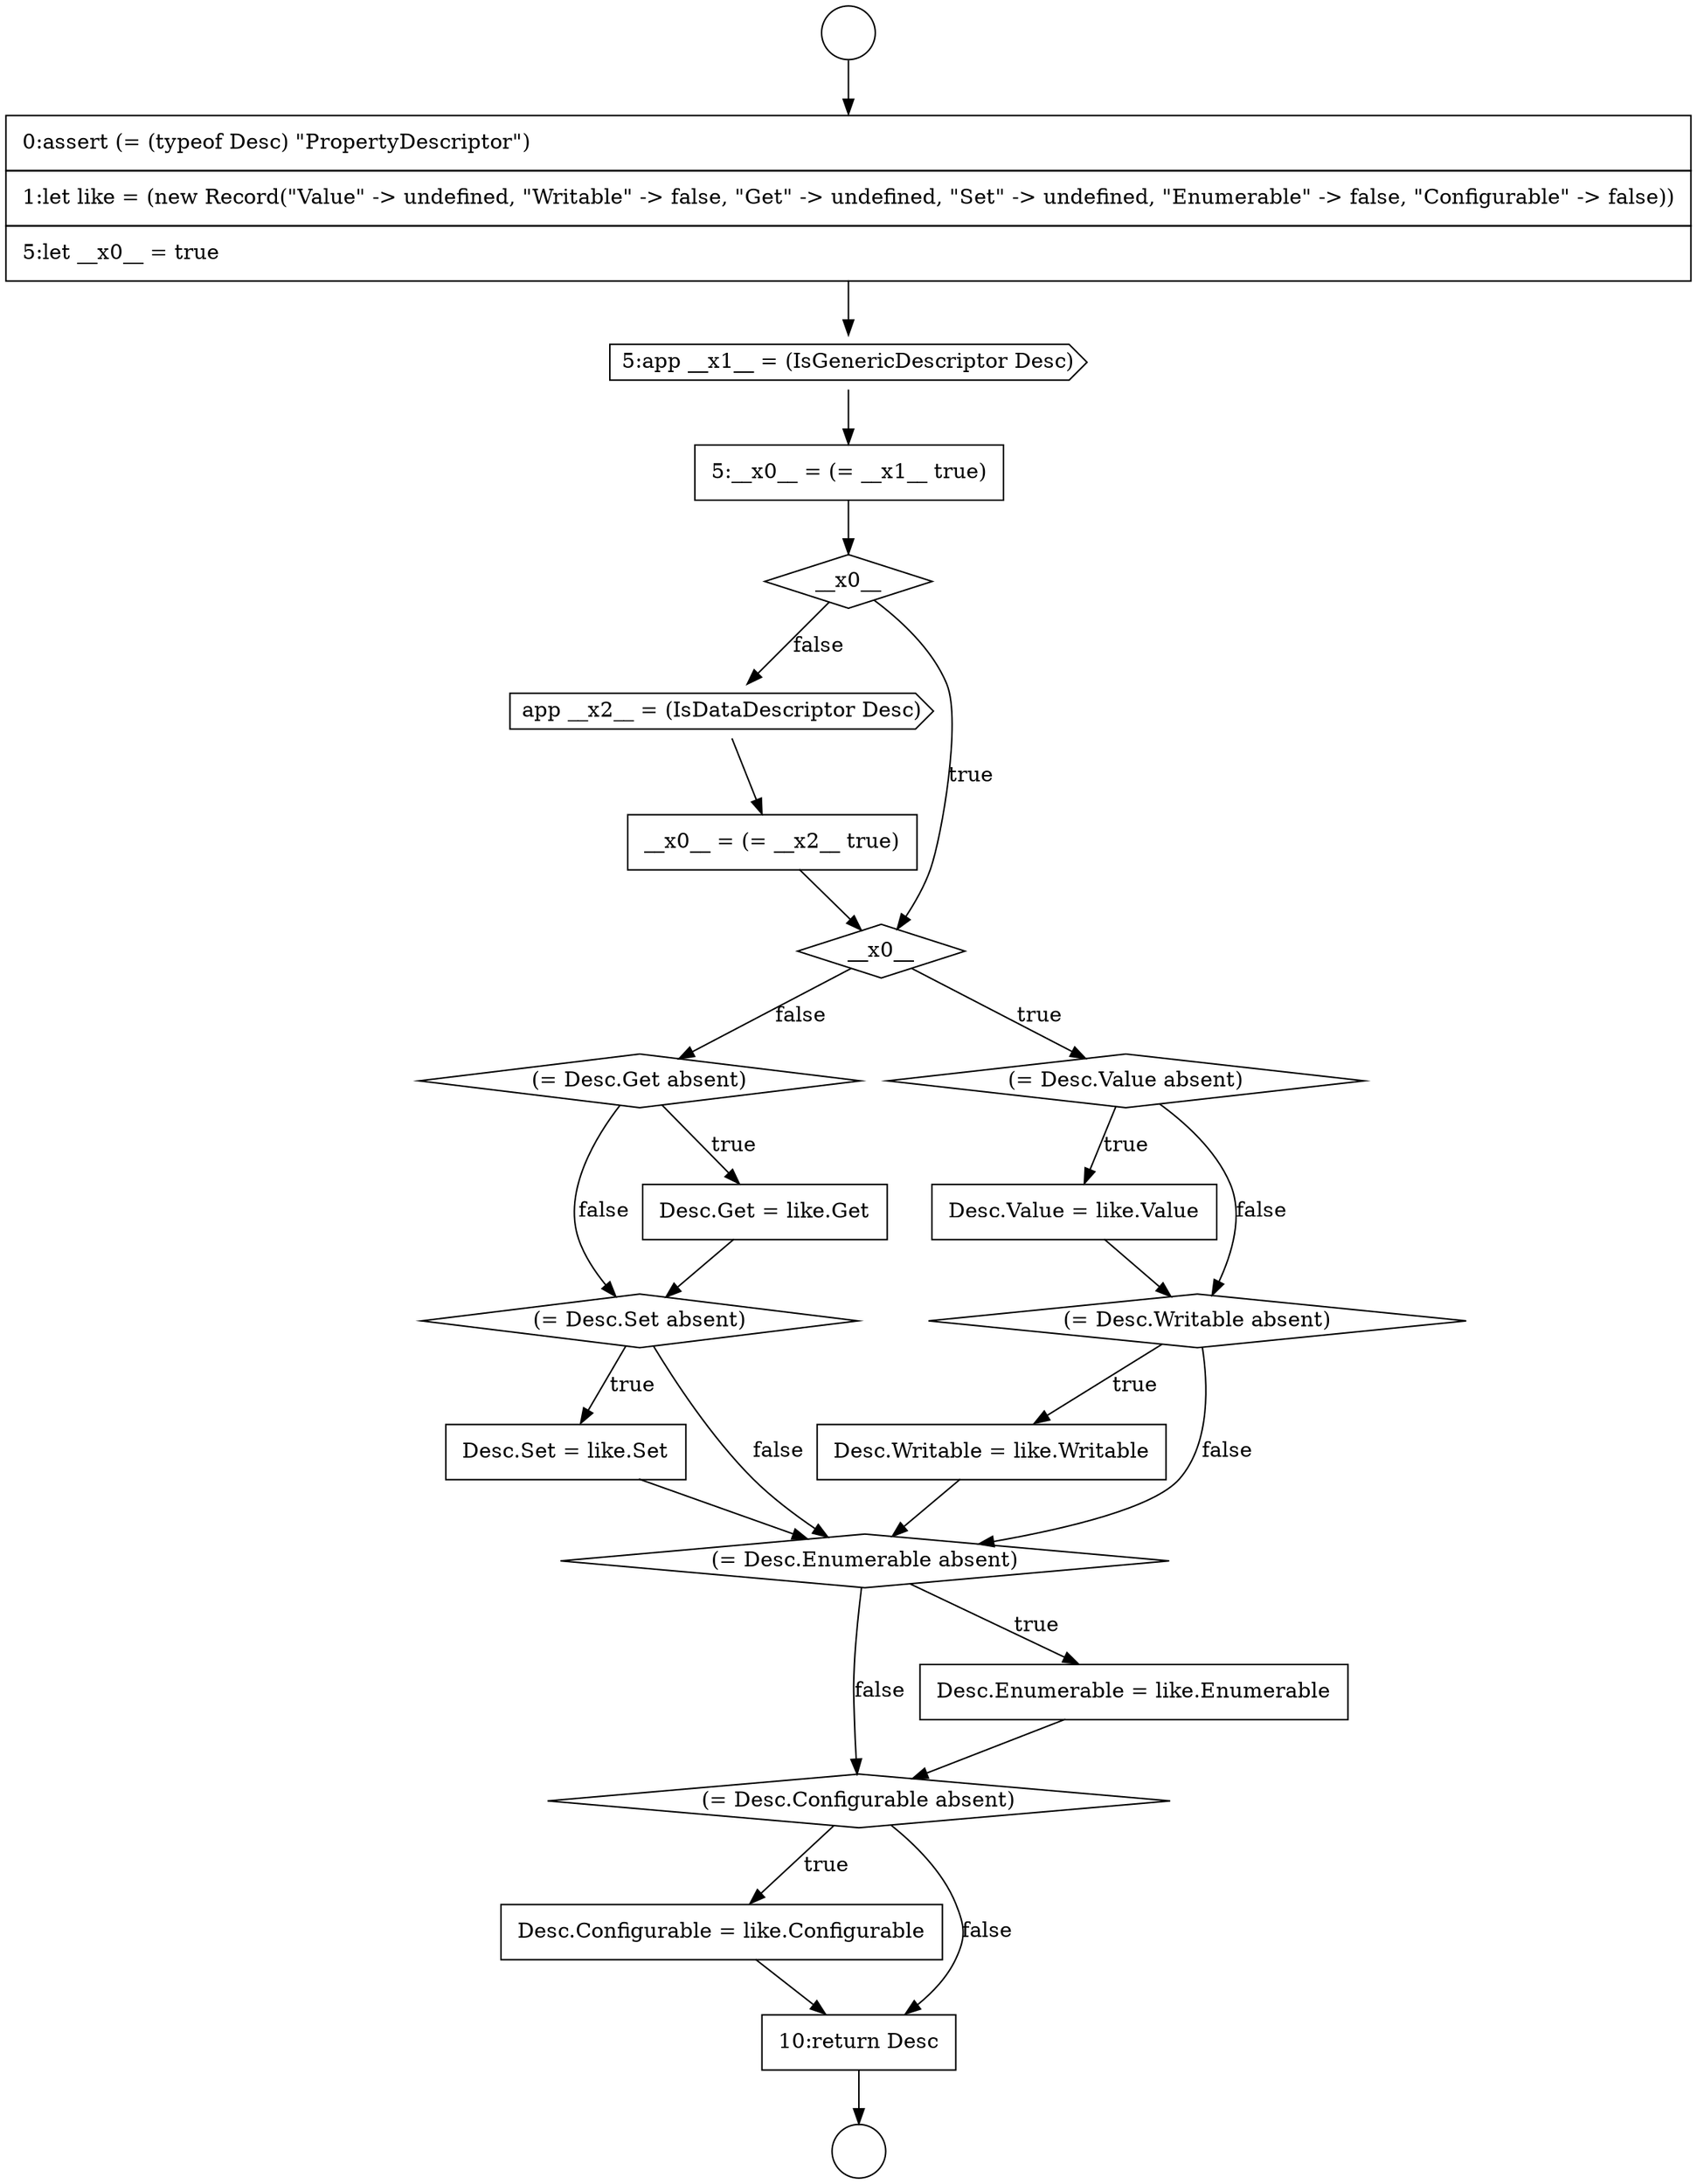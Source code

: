 digraph {
  node472 [shape=cds, label=<<font color="black">5:app __x1__ = (IsGenericDescriptor Desc)</font>> color="black" fillcolor="white" style=filled]
  node484 [shape=diamond, label=<<font color="black">(= Desc.Set absent)</font>> color="black" fillcolor="white" style=filled]
  node470 [shape=circle label=" " color="black" fillcolor="white" style=filled]
  node482 [shape=diamond, label=<<font color="black">(= Desc.Get absent)</font>> color="black" fillcolor="white" style=filled]
  node478 [shape=diamond, label=<<font color="black">(= Desc.Value absent)</font>> color="black" fillcolor="white" style=filled]
  node474 [shape=diamond, label=<<font color="black">__x0__</font>> color="black" fillcolor="white" style=filled]
  node479 [shape=none, margin=0, label=<<font color="black">
    <table border="0" cellborder="1" cellspacing="0" cellpadding="10">
      <tr><td align="left">Desc.Value = like.Value</td></tr>
    </table>
  </font>> color="black" fillcolor="white" style=filled]
  node481 [shape=none, margin=0, label=<<font color="black">
    <table border="0" cellborder="1" cellspacing="0" cellpadding="10">
      <tr><td align="left">Desc.Writable = like.Writable</td></tr>
    </table>
  </font>> color="black" fillcolor="white" style=filled]
  node475 [shape=cds, label=<<font color="black">app __x2__ = (IsDataDescriptor Desc)</font>> color="black" fillcolor="white" style=filled]
  node485 [shape=none, margin=0, label=<<font color="black">
    <table border="0" cellborder="1" cellspacing="0" cellpadding="10">
      <tr><td align="left">Desc.Set = like.Set</td></tr>
    </table>
  </font>> color="black" fillcolor="white" style=filled]
  node480 [shape=diamond, label=<<font color="black">(= Desc.Writable absent)</font>> color="black" fillcolor="white" style=filled]
  node471 [shape=none, margin=0, label=<<font color="black">
    <table border="0" cellborder="1" cellspacing="0" cellpadding="10">
      <tr><td align="left">0:assert (= (typeof Desc) &quot;PropertyDescriptor&quot;)</td></tr>
      <tr><td align="left">1:let like = (new Record(&quot;Value&quot; -&gt; undefined, &quot;Writable&quot; -&gt; false, &quot;Get&quot; -&gt; undefined, &quot;Set&quot; -&gt; undefined, &quot;Enumerable&quot; -&gt; false, &quot;Configurable&quot; -&gt; false))</td></tr>
      <tr><td align="left">5:let __x0__ = true</td></tr>
    </table>
  </font>> color="black" fillcolor="white" style=filled]
  node488 [shape=diamond, label=<<font color="black">(= Desc.Configurable absent)</font>> color="black" fillcolor="white" style=filled]
  node476 [shape=none, margin=0, label=<<font color="black">
    <table border="0" cellborder="1" cellspacing="0" cellpadding="10">
      <tr><td align="left">__x0__ = (= __x2__ true)</td></tr>
    </table>
  </font>> color="black" fillcolor="white" style=filled]
  node489 [shape=none, margin=0, label=<<font color="black">
    <table border="0" cellborder="1" cellspacing="0" cellpadding="10">
      <tr><td align="left">Desc.Configurable = like.Configurable</td></tr>
    </table>
  </font>> color="black" fillcolor="white" style=filled]
  node477 [shape=diamond, label=<<font color="black">__x0__</font>> color="black" fillcolor="white" style=filled]
  node483 [shape=none, margin=0, label=<<font color="black">
    <table border="0" cellborder="1" cellspacing="0" cellpadding="10">
      <tr><td align="left">Desc.Get = like.Get</td></tr>
    </table>
  </font>> color="black" fillcolor="white" style=filled]
  node473 [shape=none, margin=0, label=<<font color="black">
    <table border="0" cellborder="1" cellspacing="0" cellpadding="10">
      <tr><td align="left">5:__x0__ = (= __x1__ true)</td></tr>
    </table>
  </font>> color="black" fillcolor="white" style=filled]
  node490 [shape=none, margin=0, label=<<font color="black">
    <table border="0" cellborder="1" cellspacing="0" cellpadding="10">
      <tr><td align="left">10:return Desc</td></tr>
    </table>
  </font>> color="black" fillcolor="white" style=filled]
  node487 [shape=none, margin=0, label=<<font color="black">
    <table border="0" cellborder="1" cellspacing="0" cellpadding="10">
      <tr><td align="left">Desc.Enumerable = like.Enumerable</td></tr>
    </table>
  </font>> color="black" fillcolor="white" style=filled]
  node486 [shape=diamond, label=<<font color="black">(= Desc.Enumerable absent)</font>> color="black" fillcolor="white" style=filled]
  node469 [shape=circle label=" " color="black" fillcolor="white" style=filled]
  node473 -> node474 [ color="black"]
  node475 -> node476 [ color="black"]
  node488 -> node489 [label=<<font color="black">true</font>> color="black"]
  node488 -> node490 [label=<<font color="black">false</font>> color="black"]
  node478 -> node479 [label=<<font color="black">true</font>> color="black"]
  node478 -> node480 [label=<<font color="black">false</font>> color="black"]
  node483 -> node484 [ color="black"]
  node484 -> node485 [label=<<font color="black">true</font>> color="black"]
  node484 -> node486 [label=<<font color="black">false</font>> color="black"]
  node486 -> node487 [label=<<font color="black">true</font>> color="black"]
  node486 -> node488 [label=<<font color="black">false</font>> color="black"]
  node490 -> node470 [ color="black"]
  node487 -> node488 [ color="black"]
  node471 -> node472 [ color="black"]
  node479 -> node480 [ color="black"]
  node476 -> node477 [ color="black"]
  node482 -> node483 [label=<<font color="black">true</font>> color="black"]
  node482 -> node484 [label=<<font color="black">false</font>> color="black"]
  node489 -> node490 [ color="black"]
  node485 -> node486 [ color="black"]
  node477 -> node478 [label=<<font color="black">true</font>> color="black"]
  node477 -> node482 [label=<<font color="black">false</font>> color="black"]
  node469 -> node471 [ color="black"]
  node474 -> node477 [label=<<font color="black">true</font>> color="black"]
  node474 -> node475 [label=<<font color="black">false</font>> color="black"]
  node472 -> node473 [ color="black"]
  node480 -> node481 [label=<<font color="black">true</font>> color="black"]
  node480 -> node486 [label=<<font color="black">false</font>> color="black"]
  node481 -> node486 [ color="black"]
}
